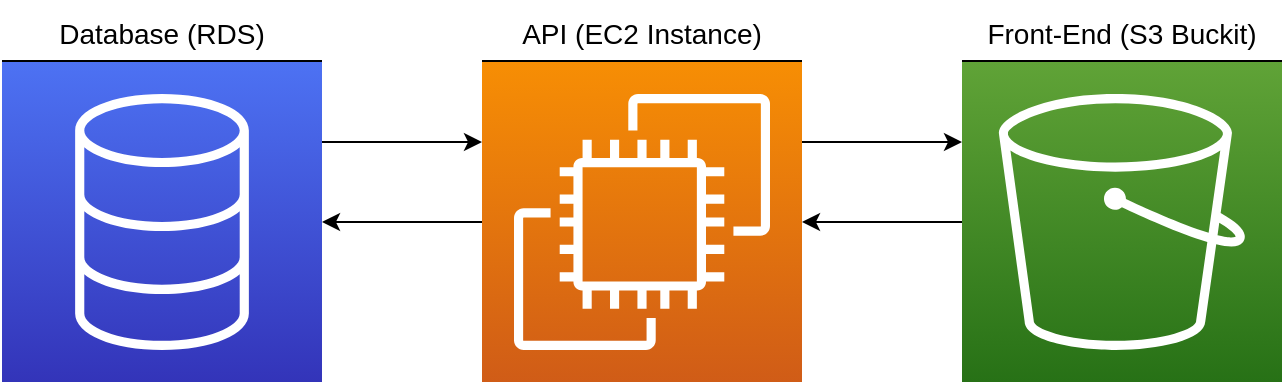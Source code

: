 <mxfile version="17.2.4" type="device" pages="2"><diagram id="3Mc-4zvu8Rj5p0SCOOUp" name="High Level Service Overview"><mxGraphModel dx="1422" dy="905" grid="1" gridSize="10" guides="1" tooltips="1" connect="1" arrows="1" fold="1" page="1" pageScale="1" pageWidth="850" pageHeight="1100" math="0" shadow="0"><root><mxCell id="0"/><mxCell id="1" parent="0"/><mxCell id="gzIjLOaY5quMaRPJKehR-6" value="Front-End (S3 Buckit)" style="swimlane;childLayout=stackLayout;horizontal=1;startSize=30;horizontalStack=0;rounded=1;fontSize=14;fontStyle=0;strokeWidth=2;resizeParent=0;resizeLast=1;shadow=0;dashed=0;align=center;fillColor=#FFFFFF;fontColor=#000000;swimlaneBody=0;swimlaneHead=0;" parent="1" vertex="1"><mxGeometry x="600" y="360" width="160" height="190" as="geometry"/></mxCell><mxCell id="gzIjLOaY5quMaRPJKehR-4" value="" style="sketch=0;points=[[0,0,0],[0.25,0,0],[0.5,0,0],[0.75,0,0],[1,0,0],[0,1,0],[0.25,1,0],[0.5,1,0],[0.75,1,0],[1,1,0],[0,0.25,0],[0,0.5,0],[0,0.75,0],[1,0.25,0],[1,0.5,0],[1,0.75,0]];outlineConnect=0;fontColor=#232F3E;gradientColor=#60A337;gradientDirection=north;fillColor=#277116;strokeColor=#ffffff;dashed=0;verticalLabelPosition=bottom;verticalAlign=top;align=center;html=1;fontSize=12;fontStyle=0;aspect=fixed;shape=mxgraph.aws4.resourceIcon;resIcon=mxgraph.aws4.s3;container=0;" parent="gzIjLOaY5quMaRPJKehR-6" vertex="1"><mxGeometry y="30" width="160" height="160" as="geometry"/></mxCell><mxCell id="gzIjLOaY5quMaRPJKehR-8" value="Database (RDS)" style="swimlane;childLayout=stackLayout;horizontal=1;startSize=30;horizontalStack=0;rounded=1;fontSize=14;fontStyle=0;strokeWidth=2;resizeParent=0;resizeLast=1;shadow=0;dashed=0;align=center;fillColor=#FFFFFF;fontColor=#000000;swimlaneBody=0;swimlaneHead=0;" parent="1" vertex="1"><mxGeometry x="120" y="360" width="160" height="190" as="geometry"><mxRectangle x="80" y="400" width="140" height="30" as="alternateBounds"/></mxGeometry></mxCell><mxCell id="gzIjLOaY5quMaRPJKehR-2" value="" style="sketch=0;points=[[0,0,0],[0.25,0,0],[0.5,0,0],[0.75,0,0],[1,0,0],[0,1,0],[0.25,1,0],[0.5,1,0],[0.75,1,0],[1,1,0],[0,0.25,0],[0,0.5,0],[0,0.75,0],[1,0.25,0],[1,0.5,0],[1,0.75,0]];outlineConnect=0;fontColor=#232F3E;gradientColor=#4D72F3;gradientDirection=north;fillColor=#3334B9;strokeColor=#ffffff;dashed=0;verticalLabelPosition=bottom;verticalAlign=top;align=center;html=1;fontSize=12;fontStyle=0;aspect=fixed;shape=mxgraph.aws4.resourceIcon;resIcon=mxgraph.aws4.database;" parent="gzIjLOaY5quMaRPJKehR-8" vertex="1"><mxGeometry y="30" width="160" height="160" as="geometry"/></mxCell><mxCell id="gzIjLOaY5quMaRPJKehR-10" value="API (EC2 Instance)" style="swimlane;childLayout=stackLayout;horizontal=1;startSize=30;horizontalStack=0;rounded=1;fontSize=14;fontStyle=0;strokeWidth=2;resizeParent=0;resizeLast=1;shadow=0;dashed=0;align=center;fillColor=#FFFFFF;fontColor=#000000;swimlaneHead=0;swimlaneBody=0;" parent="1" vertex="1"><mxGeometry x="360" y="360" width="160" height="190" as="geometry"/></mxCell><mxCell id="gzIjLOaY5quMaRPJKehR-3" value="" style="sketch=0;points=[[0,0,0],[0.25,0,0],[0.5,0,0],[0.75,0,0],[1,0,0],[0,1,0],[0.25,1,0],[0.5,1,0],[0.75,1,0],[1,1,0],[0,0.25,0],[0,0.5,0],[0,0.75,0],[1,0.25,0],[1,0.5,0],[1,0.75,0]];outlineConnect=0;fontColor=#232F3E;gradientColor=#F78E04;gradientDirection=north;fillColor=#D05C17;strokeColor=#ffffff;dashed=0;verticalLabelPosition=bottom;verticalAlign=top;align=center;html=1;fontSize=12;fontStyle=0;aspect=fixed;shape=mxgraph.aws4.resourceIcon;resIcon=mxgraph.aws4.ec2;" parent="gzIjLOaY5quMaRPJKehR-10" vertex="1"><mxGeometry y="30" width="160" height="160" as="geometry"/></mxCell><mxCell id="gzIjLOaY5quMaRPJKehR-12" value="" style="endArrow=classic;html=1;rounded=0;fontColor=#000000;entryX=0;entryY=0.25;entryDx=0;entryDy=0;entryPerimeter=0;exitX=1;exitY=0.25;exitDx=0;exitDy=0;exitPerimeter=0;" parent="1" source="gzIjLOaY5quMaRPJKehR-2" target="gzIjLOaY5quMaRPJKehR-3" edge="1"><mxGeometry width="50" height="50" relative="1" as="geometry"><mxPoint x="240" y="430" as="sourcePoint"/><mxPoint x="290" y="380" as="targetPoint"/><Array as="points"/></mxGeometry></mxCell><mxCell id="gzIjLOaY5quMaRPJKehR-13" value="" style="endArrow=classic;html=1;rounded=1;fontColor=#000000;exitX=0;exitY=0.5;exitDx=0;exitDy=0;exitPerimeter=0;entryX=1;entryY=0.5;entryDx=0;entryDy=0;entryPerimeter=0;jumpSize=12;fontSize=15;" parent="1" source="gzIjLOaY5quMaRPJKehR-3" target="gzIjLOaY5quMaRPJKehR-2" edge="1"><mxGeometry width="50" height="50" relative="1" as="geometry"><mxPoint x="240" y="630" as="sourcePoint"/><mxPoint x="140" y="630" as="targetPoint"/><Array as="points"/></mxGeometry></mxCell><mxCell id="gzIjLOaY5quMaRPJKehR-14" value="" style="endArrow=classic;html=1;rounded=0;fontColor=#000000;entryX=0;entryY=0.25;entryDx=0;entryDy=0;entryPerimeter=0;exitX=1;exitY=0.25;exitDx=0;exitDy=0;exitPerimeter=0;" parent="1" source="gzIjLOaY5quMaRPJKehR-3" target="gzIjLOaY5quMaRPJKehR-4" edge="1"><mxGeometry width="50" height="50" relative="1" as="geometry"><mxPoint x="500" y="430" as="sourcePoint"/><mxPoint x="600" y="430" as="targetPoint"/><Array as="points"/></mxGeometry></mxCell><mxCell id="gzIjLOaY5quMaRPJKehR-15" value="" style="endArrow=classic;html=1;rounded=1;fontColor=#000000;exitX=0;exitY=0.5;exitDx=0;exitDy=0;exitPerimeter=0;entryX=1;entryY=0.5;entryDx=0;entryDy=0;entryPerimeter=0;jumpSize=12;fontSize=15;" parent="1" source="gzIjLOaY5quMaRPJKehR-4" target="gzIjLOaY5quMaRPJKehR-3" edge="1"><mxGeometry width="50" height="50" relative="1" as="geometry"><mxPoint x="600" y="490" as="sourcePoint"/><mxPoint x="520" y="490" as="targetPoint"/><Array as="points"/></mxGeometry></mxCell></root></mxGraphModel></diagram><diagram id="bes8727qhHnoD4_-qpAO" name="Dev-Ops Pipeline"><mxGraphModel dx="1422" dy="905" grid="1" gridSize="10" guides="1" tooltips="1" connect="1" arrows="1" fold="1" page="1" pageScale="1" pageWidth="850" pageHeight="1100" math="0" shadow="0"><root><mxCell id="0"/><mxCell id="1" parent="0"/><mxCell id="Cf3P4g8DCNkB-7CWXAoA-8" value="Workflow" style="swimlane;fontColor=#ffffff;strokeColor=default;rounded=1;fillColor=#008a00;glass=0;shadow=0;sketch=0;swimlaneFillColor=default;strokeWidth=2;" vertex="1" parent="1"><mxGeometry x="660" y="20" width="270" height="690" as="geometry"/></mxCell><mxCell id="BkMJJP7rfnOxtOP2HjR7-8" value="Build" style="swimlane;fontStyle=0;childLayout=stackLayout;horizontal=1;startSize=30;horizontalStack=0;resizeParent=1;resizeParentMax=0;resizeLast=0;collapsible=1;marginBottom=0;fontSize=15;fontColor=#ffffff;fillColor=#60a917;rounded=1;strokeColor=default;" parent="Cf3P4g8DCNkB-7CWXAoA-8" vertex="1"><mxGeometry x="40" y="40" width="190" height="180" as="geometry"/></mxCell><mxCell id="BkMJJP7rfnOxtOP2HjR7-9" value="Checkout Repository" style="text;strokeColor=none;fillColor=none;align=left;verticalAlign=middle;spacingLeft=4;spacingRight=4;overflow=hidden;points=[[0,0.5],[1,0.5]];portConstraint=eastwest;rotatable=0;fontSize=12;fontColor=#FFFFFF;" parent="BkMJJP7rfnOxtOP2HjR7-8" vertex="1"><mxGeometry y="30" width="190" height="30" as="geometry"/></mxCell><mxCell id="BkMJJP7rfnOxtOP2HjR7-12" value="Front-End Install Dependencies" style="text;strokeColor=none;fillColor=none;align=left;verticalAlign=middle;spacingLeft=4;spacingRight=4;overflow=hidden;points=[[0,0.5],[1,0.5]];portConstraint=eastwest;rotatable=0;fontSize=12;fontColor=#FFFFFF;" parent="BkMJJP7rfnOxtOP2HjR7-8" vertex="1"><mxGeometry y="60" width="190" height="30" as="geometry"/></mxCell><mxCell id="BkMJJP7rfnOxtOP2HjR7-18" value="API Install Dependencies" style="text;strokeColor=none;fillColor=none;align=left;verticalAlign=middle;spacingLeft=4;spacingRight=4;overflow=hidden;points=[[0,0.5],[1,0.5]];portConstraint=eastwest;rotatable=0;fontSize=12;fontColor=#FFFFFF;" parent="BkMJJP7rfnOxtOP2HjR7-8" vertex="1"><mxGeometry y="90" width="190" height="30" as="geometry"/></mxCell><mxCell id="BkMJJP7rfnOxtOP2HjR7-19" value="Front-End Build" style="text;strokeColor=none;fillColor=none;align=left;verticalAlign=middle;spacingLeft=4;spacingRight=4;overflow=hidden;points=[[0,0.5],[1,0.5]];portConstraint=eastwest;rotatable=0;fontSize=12;fontColor=#FFFFFF;" parent="BkMJJP7rfnOxtOP2HjR7-8" vertex="1"><mxGeometry y="120" width="190" height="30" as="geometry"/></mxCell><mxCell id="BkMJJP7rfnOxtOP2HjR7-20" value="API Build" style="text;strokeColor=none;fillColor=none;align=left;verticalAlign=middle;spacingLeft=4;spacingRight=4;overflow=hidden;points=[[0,0.5],[1,0.5]];portConstraint=eastwest;rotatable=0;fontSize=12;fontColor=#FFFFFF;" parent="BkMJJP7rfnOxtOP2HjR7-8" vertex="1"><mxGeometry y="150" width="190" height="30" as="geometry"/></mxCell><mxCell id="Cf3P4g8DCNkB-7CWXAoA-1" value="Run Tests" style="swimlane;fontStyle=0;childLayout=stackLayout;horizontal=1;startSize=30;horizontalStack=0;resizeParent=1;resizeParentMax=0;resizeLast=0;collapsible=1;marginBottom=0;fontSize=15;fontColor=#ffffff;fillColor=#60a917;rounded=1;strokeColor=default;" vertex="1" parent="Cf3P4g8DCNkB-7CWXAoA-8"><mxGeometry x="40" y="250" width="190" height="180" as="geometry"/></mxCell><mxCell id="Cf3P4g8DCNkB-7CWXAoA-2" value="Checkout Repository" style="text;strokeColor=none;fillColor=none;align=left;verticalAlign=middle;spacingLeft=4;spacingRight=4;overflow=hidden;points=[[0,0.5],[1,0.5]];portConstraint=eastwest;rotatable=0;fontSize=12;fontColor=#FFFFFF;" vertex="1" parent="Cf3P4g8DCNkB-7CWXAoA-1"><mxGeometry y="30" width="190" height="30" as="geometry"/></mxCell><mxCell id="Cf3P4g8DCNkB-7CWXAoA-3" value="Front-End Install Dependencies" style="text;strokeColor=none;fillColor=none;align=left;verticalAlign=middle;spacingLeft=4;spacingRight=4;overflow=hidden;points=[[0,0.5],[1,0.5]];portConstraint=eastwest;rotatable=0;fontSize=12;fontColor=#FFFFFF;" vertex="1" parent="Cf3P4g8DCNkB-7CWXAoA-1"><mxGeometry y="60" width="190" height="30" as="geometry"/></mxCell><mxCell id="Cf3P4g8DCNkB-7CWXAoA-4" value="API Install Dependencies" style="text;strokeColor=none;fillColor=none;align=left;verticalAlign=middle;spacingLeft=4;spacingRight=4;overflow=hidden;points=[[0,0.5],[1,0.5]];portConstraint=eastwest;rotatable=0;fontSize=12;fontColor=#FFFFFF;" vertex="1" parent="Cf3P4g8DCNkB-7CWXAoA-1"><mxGeometry y="90" width="190" height="30" as="geometry"/></mxCell><mxCell id="Cf3P4g8DCNkB-7CWXAoA-5" value="Front-End Build" style="text;strokeColor=none;fillColor=none;align=left;verticalAlign=middle;spacingLeft=4;spacingRight=4;overflow=hidden;points=[[0,0.5],[1,0.5]];portConstraint=eastwest;rotatable=0;fontSize=12;fontColor=#FFFFFF;" vertex="1" parent="Cf3P4g8DCNkB-7CWXAoA-1"><mxGeometry y="120" width="190" height="30" as="geometry"/></mxCell><mxCell id="Cf3P4g8DCNkB-7CWXAoA-6" value="API Build" style="text;strokeColor=none;fillColor=none;align=left;verticalAlign=middle;spacingLeft=4;spacingRight=4;overflow=hidden;points=[[0,0.5],[1,0.5]];portConstraint=eastwest;rotatable=0;fontSize=12;fontColor=#FFFFFF;" vertex="1" parent="Cf3P4g8DCNkB-7CWXAoA-1"><mxGeometry y="150" width="190" height="30" as="geometry"/></mxCell><mxCell id="BkMJJP7rfnOxtOP2HjR7-13" value="Deploy" style="swimlane;fontStyle=0;childLayout=stackLayout;horizontal=1;startSize=30;horizontalStack=0;resizeParent=1;resizeParentMax=0;resizeLast=0;collapsible=1;marginBottom=0;fontSize=15;fontColor=#ffffff;fillColor=#60a917;rounded=1;strokeColor=default;" parent="Cf3P4g8DCNkB-7CWXAoA-8" vertex="1"><mxGeometry x="40" y="460" width="190" height="210" as="geometry"/></mxCell><mxCell id="BkMJJP7rfnOxtOP2HjR7-14" value="Checkout Repository" style="text;strokeColor=none;fillColor=none;align=left;verticalAlign=middle;spacingLeft=4;spacingRight=4;overflow=hidden;points=[[0,0.5],[1,0.5]];portConstraint=eastwest;rotatable=0;fontSize=12;fontColor=#FFFFFF;" parent="BkMJJP7rfnOxtOP2HjR7-13" vertex="1"><mxGeometry y="30" width="190" height="30" as="geometry"/></mxCell><mxCell id="BkMJJP7rfnOxtOP2HjR7-15" value="Front-End Install Dependencies" style="text;strokeColor=none;fillColor=none;align=left;verticalAlign=middle;spacingLeft=4;spacingRight=4;overflow=hidden;points=[[0,0.5],[1,0.5]];portConstraint=eastwest;rotatable=0;fontSize=12;fontColor=#FFFFFF;" parent="BkMJJP7rfnOxtOP2HjR7-13" vertex="1"><mxGeometry y="60" width="190" height="30" as="geometry"/></mxCell><mxCell id="BkMJJP7rfnOxtOP2HjR7-21" value="API Install Dependencies" style="text;strokeColor=none;fillColor=none;align=left;verticalAlign=middle;spacingLeft=4;spacingRight=4;overflow=hidden;points=[[0,0.5],[1,0.5]];portConstraint=eastwest;rotatable=0;fontSize=12;fontColor=#FFFFFF;" parent="BkMJJP7rfnOxtOP2HjR7-13" vertex="1"><mxGeometry y="90" width="190" height="30" as="geometry"/></mxCell><mxCell id="BkMJJP7rfnOxtOP2HjR7-22" value="Front-End Build" style="text;strokeColor=none;fillColor=none;align=left;verticalAlign=middle;spacingLeft=4;spacingRight=4;overflow=hidden;points=[[0,0.5],[1,0.5]];portConstraint=eastwest;rotatable=0;fontSize=12;fontColor=#FFFFFF;" parent="BkMJJP7rfnOxtOP2HjR7-13" vertex="1"><mxGeometry y="120" width="190" height="30" as="geometry"/></mxCell><mxCell id="BkMJJP7rfnOxtOP2HjR7-23" value="API Build" style="text;strokeColor=none;fillColor=none;align=left;verticalAlign=middle;spacingLeft=4;spacingRight=4;overflow=hidden;points=[[0,0.5],[1,0.5]];portConstraint=eastwest;rotatable=0;fontSize=12;fontColor=#FFFFFF;" parent="BkMJJP7rfnOxtOP2HjR7-13" vertex="1"><mxGeometry y="150" width="190" height="30" as="geometry"/></mxCell><mxCell id="BkMJJP7rfnOxtOP2HjR7-24" value="Deploy API &amp; Deploy Front-End" style="text;strokeColor=none;fillColor=none;align=left;verticalAlign=middle;spacingLeft=4;spacingRight=4;overflow=hidden;points=[[0,0.5],[1,0.5]];portConstraint=eastwest;rotatable=0;fontSize=12;fontColor=#FFFFFF;" parent="BkMJJP7rfnOxtOP2HjR7-13" vertex="1"><mxGeometry y="180" width="190" height="30" as="geometry"/></mxCell><mxCell id="Cf3P4g8DCNkB-7CWXAoA-10" style="edgeStyle=orthogonalEdgeStyle;rounded=0;orthogonalLoop=1;jettySize=auto;html=1;entryX=0.5;entryY=0;entryDx=0;entryDy=0;labelBackgroundColor=#333333;fontColor=#DEDEDE;" edge="1" parent="Cf3P4g8DCNkB-7CWXAoA-8" source="BkMJJP7rfnOxtOP2HjR7-20" target="Cf3P4g8DCNkB-7CWXAoA-1"><mxGeometry relative="1" as="geometry"><Array as="points"><mxPoint x="135" y="230"/><mxPoint x="135" y="230"/></Array></mxGeometry></mxCell><mxCell id="Cf3P4g8DCNkB-7CWXAoA-11" style="edgeStyle=orthogonalEdgeStyle;rounded=0;orthogonalLoop=1;jettySize=auto;html=1;entryX=0.5;entryY=0;entryDx=0;entryDy=0;labelBackgroundColor=#333333;fontColor=#DEDEDE;" edge="1" parent="Cf3P4g8DCNkB-7CWXAoA-8" source="Cf3P4g8DCNkB-7CWXAoA-6" target="BkMJJP7rfnOxtOP2HjR7-13"><mxGeometry relative="1" as="geometry"><Array as="points"><mxPoint x="135" y="430"/><mxPoint x="135" y="430"/></Array></mxGeometry></mxCell><mxCell id="BkMJJP7rfnOxtOP2HjR7-5" value="" style="edgeStyle=orthogonalEdgeStyle;rounded=1;jumpSize=12;orthogonalLoop=1;jettySize=auto;html=1;fontSize=15;fontColor=#000000;exitX=0;exitY=0.5;exitDx=0;exitDy=0;entryX=1;entryY=0.5;entryDx=0;entryDy=0;metaEdit=0;perimeterSpacing=0;" parent="1" source="BkMJJP7rfnOxtOP2HjR7-4" target="BkMJJP7rfnOxtOP2HjR7-1" edge="1"><mxGeometry relative="1" as="geometry"><mxPoint x="360" y="440" as="targetPoint"/></mxGeometry></mxCell><mxCell id="BkMJJP7rfnOxtOP2HjR7-1" value="GitHub&lt;br&gt;Repository" style="ellipse;whiteSpace=wrap;html=1;aspect=fixed;fontSize=15;fontColor=#ffffff;fillColor=#0050ef;strokeColor=none;" parent="1" vertex="1"><mxGeometry x="260" y="317.5" width="95" height="95" as="geometry"/></mxCell><mxCell id="BkMJJP7rfnOxtOP2HjR7-3" style="edgeStyle=orthogonalEdgeStyle;rounded=1;jumpSize=12;orthogonalLoop=1;jettySize=auto;html=1;fontSize=15;fontColor=#000000;" parent="1" source="BkMJJP7rfnOxtOP2HjR7-2" target="BkMJJP7rfnOxtOP2HjR7-1" edge="1"><mxGeometry relative="1" as="geometry"/></mxCell><mxCell id="BkMJJP7rfnOxtOP2HjR7-2" value="Push to Github" style="shape=hexagon;perimeter=hexagonPerimeter2;whiteSpace=wrap;html=1;fixedSize=1;fontSize=15;fontColor=#ffffff;fillColor=#e51400;strokeColor=none;" parent="1" vertex="1"><mxGeometry x="90" y="340" width="100" height="50" as="geometry"/></mxCell><mxCell id="Cf3P4g8DCNkB-7CWXAoA-9" style="edgeStyle=orthogonalEdgeStyle;rounded=0;orthogonalLoop=1;jettySize=auto;html=1;entryX=0;entryY=0.5;entryDx=0;entryDy=0;labelBackgroundColor=#333333;fontColor=#DEDEDE;" edge="1" parent="1" source="BkMJJP7rfnOxtOP2HjR7-4" target="Cf3P4g8DCNkB-7CWXAoA-8"><mxGeometry relative="1" as="geometry"/></mxCell><mxCell id="BkMJJP7rfnOxtOP2HjR7-4" value="CircleCi" style="ellipse;whiteSpace=wrap;html=1;aspect=fixed;fontSize=15;fontColor=#ffffff;fillColor=#60a917;strokeColor=none;" parent="1" vertex="1"><mxGeometry x="530" y="325" width="80" height="80" as="geometry"/></mxCell><mxCell id="7E6EfQ7Zvkx0p3lBX3b4-5" value="&lt;b style=&quot;background-color: rgb(51 , 51 , 51)&quot;&gt;&lt;font color=&quot;#dedede&quot;&gt;Listen For Changes&lt;/font&gt;&lt;/b&gt;" style="endArrow=classic;html=1;rounded=1;fontSize=12;fontColor=#0A0A0A;jumpSize=12;entryX=1;entryY=0.5;entryDx=0;entryDy=0;exitX=0;exitY=0.5;exitDx=0;exitDy=0;" parent="1" source="BkMJJP7rfnOxtOP2HjR7-4" target="BkMJJP7rfnOxtOP2HjR7-1" edge="1"><mxGeometry relative="1" as="geometry"><mxPoint x="290" y="500" as="sourcePoint"/><mxPoint x="470" y="500" as="targetPoint"/></mxGeometry></mxCell></root></mxGraphModel></diagram></mxfile>